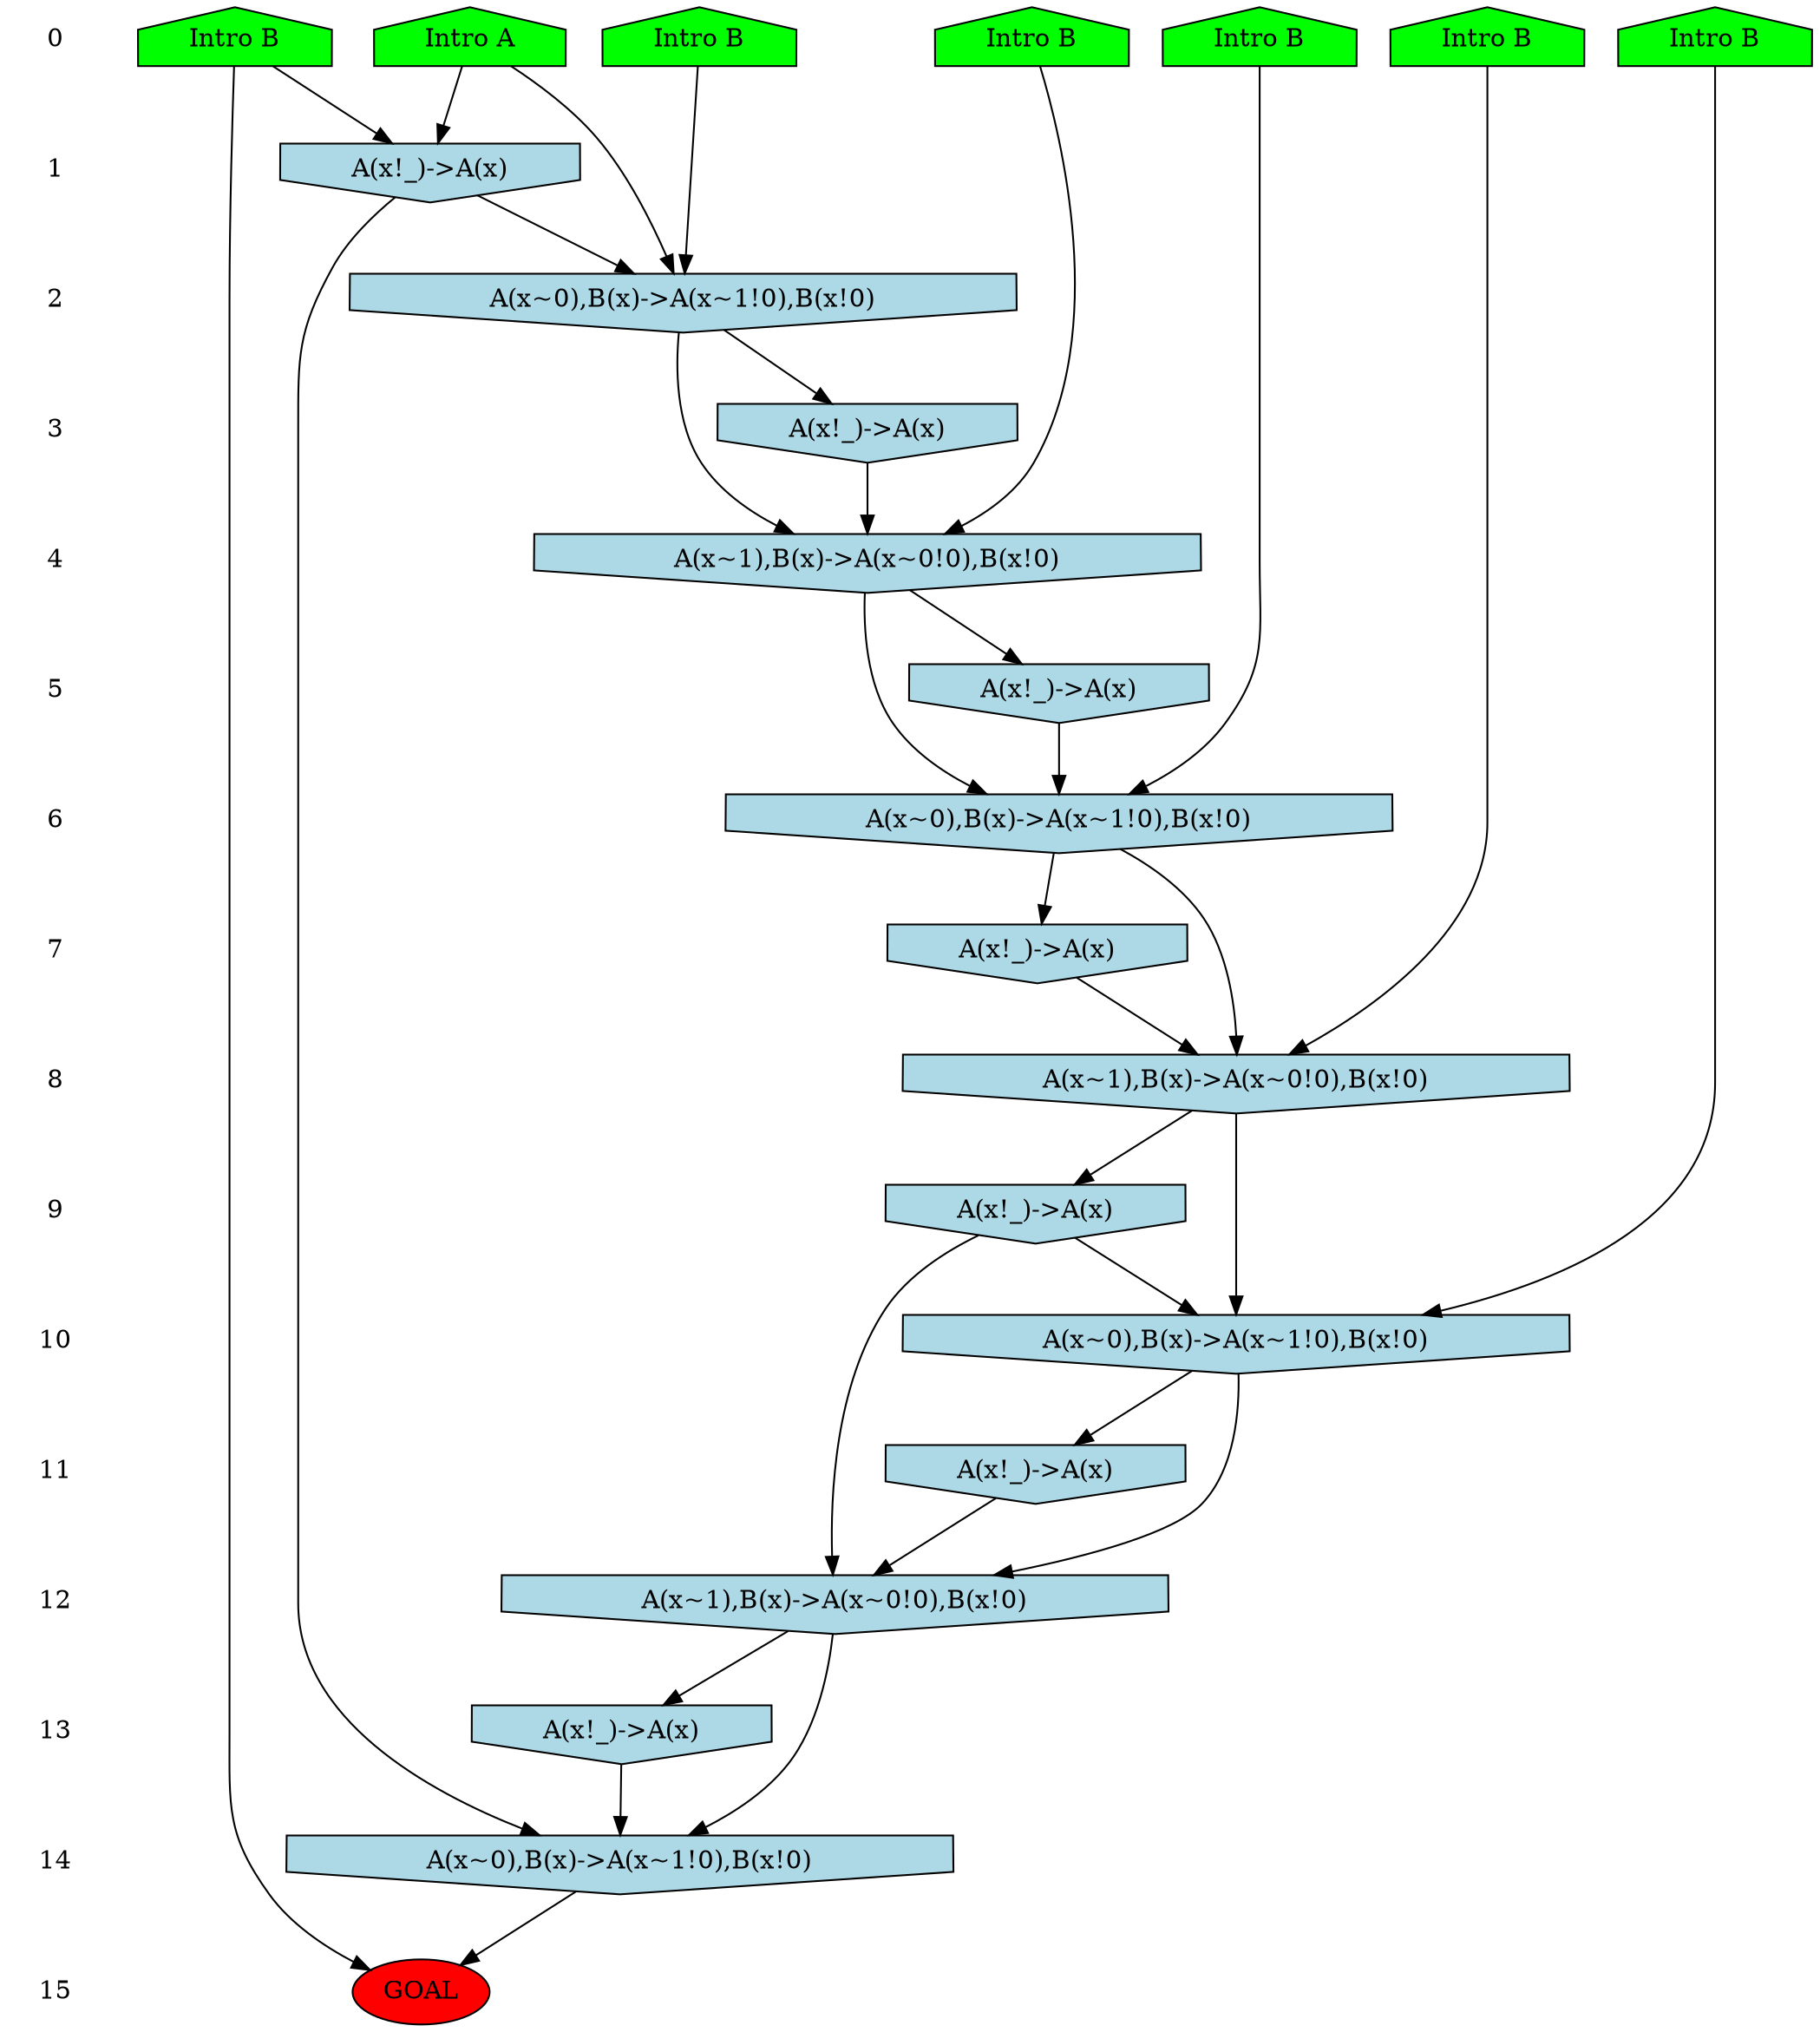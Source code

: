 /* Compression of 1 causal flows obtained in average at 4.278801E+00 t.u */
/* Compressed causal flows were: [1] */
digraph G{
 ranksep=.5 ; 
{ rank = same ; "0" [shape=plaintext] ; node_1 [label ="Intro A", shape=house, style=filled, fillcolor=green] ;
node_2 [label ="Intro B", shape=house, style=filled, fillcolor=green] ;
node_3 [label ="Intro B", shape=house, style=filled, fillcolor=green] ;
node_4 [label ="Intro B", shape=house, style=filled, fillcolor=green] ;
node_5 [label ="Intro B", shape=house, style=filled, fillcolor=green] ;
node_6 [label ="Intro B", shape=house, style=filled, fillcolor=green] ;
node_7 [label ="Intro B", shape=house, style=filled, fillcolor=green] ;
}
{ rank = same ; "1" [shape=plaintext] ; node_8 [label="A(x!_)->A(x)", shape=invhouse, style=filled, fillcolor = lightblue] ;
}
{ rank = same ; "2" [shape=plaintext] ; node_9 [label="A(x~0),B(x)->A(x~1!0),B(x!0)", shape=invhouse, style=filled, fillcolor = lightblue] ;
}
{ rank = same ; "3" [shape=plaintext] ; node_10 [label="A(x!_)->A(x)", shape=invhouse, style=filled, fillcolor = lightblue] ;
}
{ rank = same ; "4" [shape=plaintext] ; node_11 [label="A(x~1),B(x)->A(x~0!0),B(x!0)", shape=invhouse, style=filled, fillcolor = lightblue] ;
}
{ rank = same ; "5" [shape=plaintext] ; node_12 [label="A(x!_)->A(x)", shape=invhouse, style=filled, fillcolor = lightblue] ;
}
{ rank = same ; "6" [shape=plaintext] ; node_13 [label="A(x~0),B(x)->A(x~1!0),B(x!0)", shape=invhouse, style=filled, fillcolor = lightblue] ;
}
{ rank = same ; "7" [shape=plaintext] ; node_14 [label="A(x!_)->A(x)", shape=invhouse, style=filled, fillcolor = lightblue] ;
}
{ rank = same ; "8" [shape=plaintext] ; node_15 [label="A(x~1),B(x)->A(x~0!0),B(x!0)", shape=invhouse, style=filled, fillcolor = lightblue] ;
}
{ rank = same ; "9" [shape=plaintext] ; node_16 [label="A(x!_)->A(x)", shape=invhouse, style=filled, fillcolor = lightblue] ;
}
{ rank = same ; "10" [shape=plaintext] ; node_17 [label="A(x~0),B(x)->A(x~1!0),B(x!0)", shape=invhouse, style=filled, fillcolor = lightblue] ;
}
{ rank = same ; "11" [shape=plaintext] ; node_18 [label="A(x!_)->A(x)", shape=invhouse, style=filled, fillcolor = lightblue] ;
}
{ rank = same ; "12" [shape=plaintext] ; node_19 [label="A(x~1),B(x)->A(x~0!0),B(x!0)", shape=invhouse, style=filled, fillcolor = lightblue] ;
}
{ rank = same ; "13" [shape=plaintext] ; node_20 [label="A(x!_)->A(x)", shape=invhouse, style=filled, fillcolor = lightblue] ;
}
{ rank = same ; "14" [shape=plaintext] ; node_21 [label="A(x~0),B(x)->A(x~1!0),B(x!0)", shape=invhouse, style=filled, fillcolor = lightblue] ;
}
{ rank = same ; "15" [shape=plaintext] ; node_22 [label ="GOAL", style=filled, fillcolor=red] ;
}
"0" -> "1" [style="invis"]; 
"1" -> "2" [style="invis"]; 
"2" -> "3" [style="invis"]; 
"3" -> "4" [style="invis"]; 
"4" -> "5" [style="invis"]; 
"5" -> "6" [style="invis"]; 
"6" -> "7" [style="invis"]; 
"7" -> "8" [style="invis"]; 
"8" -> "9" [style="invis"]; 
"9" -> "10" [style="invis"]; 
"10" -> "11" [style="invis"]; 
"11" -> "12" [style="invis"]; 
"12" -> "13" [style="invis"]; 
"13" -> "14" [style="invis"]; 
"14" -> "15" [style="invis"]; 
node_1 -> node_8
node_2 -> node_8
node_1 -> node_9
node_4 -> node_9
node_8 -> node_9
node_9 -> node_10
node_6 -> node_11
node_9 -> node_11
node_10 -> node_11
node_11 -> node_12
node_7 -> node_13
node_11 -> node_13
node_12 -> node_13
node_13 -> node_14
node_3 -> node_15
node_13 -> node_15
node_14 -> node_15
node_15 -> node_16
node_5 -> node_17
node_15 -> node_17
node_16 -> node_17
node_17 -> node_18
node_16 -> node_19
node_17 -> node_19
node_18 -> node_19
node_19 -> node_20
node_8 -> node_21
node_19 -> node_21
node_20 -> node_21
node_2 -> node_22
node_21 -> node_22
}
/*
 Dot generation time: 0.000000
*/